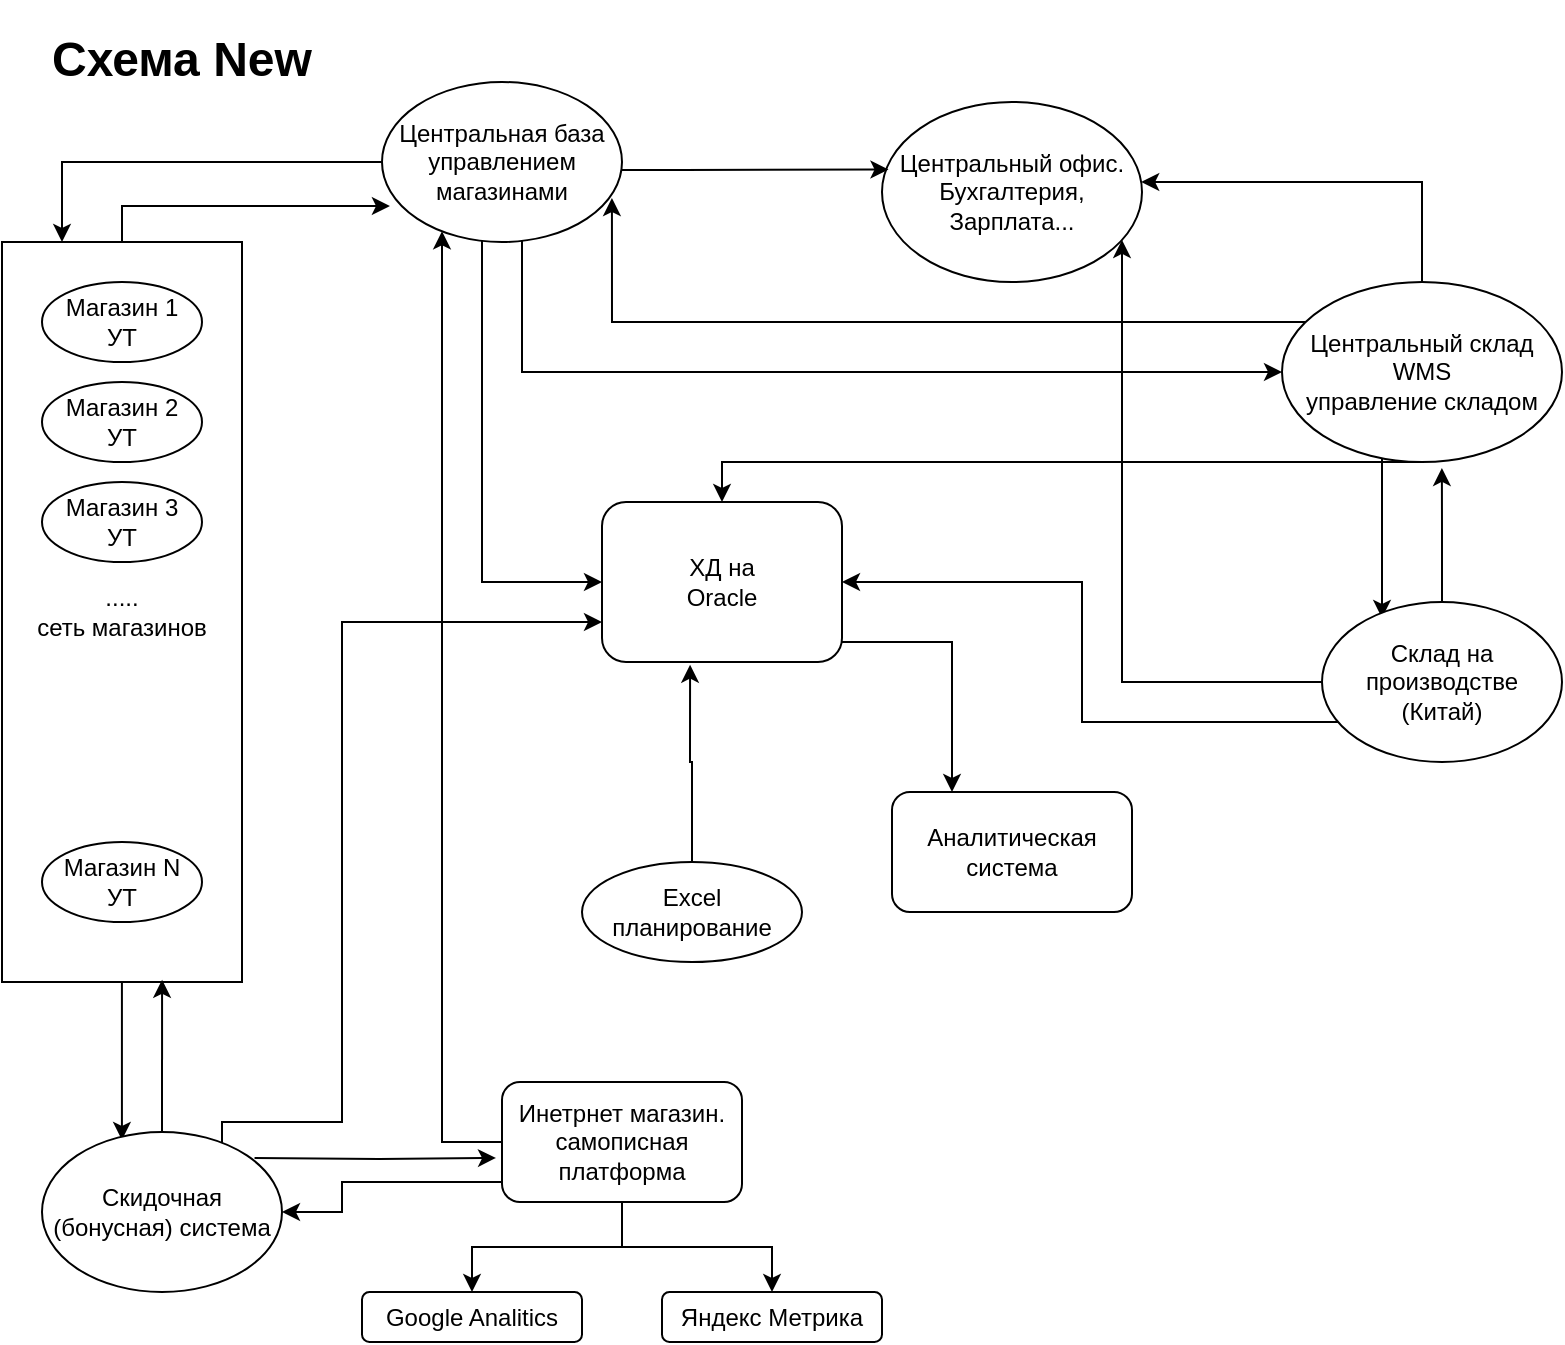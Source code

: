 <mxfile version="14.6.13" type="device"><diagram id="UFhCPCkR2WnteWgcuXRq" name="Страница 1"><mxGraphModel dx="1422" dy="2001" grid="1" gridSize="10" guides="1" tooltips="1" connect="1" arrows="1" fold="1" page="1" pageScale="1" pageWidth="827" pageHeight="1169" background="none" math="0" shadow="0"><root><mxCell id="0"/><mxCell id="1" parent="0"/><mxCell id="Pk7vV-5LnVBvvSUzDcdk-11" style="edgeStyle=orthogonalEdgeStyle;rounded=0;orthogonalLoop=1;jettySize=auto;html=1;entryX=0.033;entryY=0.775;entryDx=0;entryDy=0;entryPerimeter=0;" edge="1" parent="1" source="R5QbyTYdFeCCkTfJm4Or-22" target="Pk7vV-5LnVBvvSUzDcdk-1"><mxGeometry relative="1" as="geometry"><Array as="points"><mxPoint x="70" y="102"/></Array></mxGeometry></mxCell><mxCell id="Pk7vV-5LnVBvvSUzDcdk-15" style="edgeStyle=orthogonalEdgeStyle;rounded=0;orthogonalLoop=1;jettySize=auto;html=1;entryX=0.333;entryY=0.05;entryDx=0;entryDy=0;entryPerimeter=0;" edge="1" parent="1" source="R5QbyTYdFeCCkTfJm4Or-22" target="Pk7vV-5LnVBvvSUzDcdk-14"><mxGeometry relative="1" as="geometry"/></mxCell><mxCell id="R5QbyTYdFeCCkTfJm4Or-22" value=".....&lt;br&gt;сеть магазинов" style="rounded=0;whiteSpace=wrap;html=1;" parent="1" vertex="1"><mxGeometry x="10" y="120" width="120" height="370" as="geometry"/></mxCell><mxCell id="DxLznTQZoj7ov-4Kp8nd-1" value="Магазин 1&lt;br&gt;УТ" style="ellipse;whiteSpace=wrap;html=1;" parent="1" vertex="1"><mxGeometry x="30" y="140" width="80" height="40" as="geometry"/></mxCell><mxCell id="DxLznTQZoj7ov-4Kp8nd-2" value="Магазин 2&lt;br&gt;УТ" style="ellipse;whiteSpace=wrap;html=1;" parent="1" vertex="1"><mxGeometry x="30" y="190" width="80" height="40" as="geometry"/></mxCell><mxCell id="DxLznTQZoj7ov-4Kp8nd-3" value="Магазин 3&lt;br&gt;УТ" style="ellipse;whiteSpace=wrap;html=1;" parent="1" vertex="1"><mxGeometry x="30" y="240" width="80" height="40" as="geometry"/></mxCell><mxCell id="DxLznTQZoj7ov-4Kp8nd-4" value="Магазин N&lt;br&gt;УТ" style="ellipse;whiteSpace=wrap;html=1;" parent="1" vertex="1"><mxGeometry x="30" y="420" width="80" height="40" as="geometry"/></mxCell><mxCell id="Pk7vV-5LnVBvvSUzDcdk-22" style="edgeStyle=orthogonalEdgeStyle;rounded=0;orthogonalLoop=1;jettySize=auto;html=1;entryX=0.25;entryY=0;entryDx=0;entryDy=0;" edge="1" parent="1" source="R5QbyTYdFeCCkTfJm4Or-1" target="Pk7vV-5LnVBvvSUzDcdk-19"><mxGeometry relative="1" as="geometry"><Array as="points"><mxPoint x="485" y="320"/></Array></mxGeometry></mxCell><mxCell id="R5QbyTYdFeCCkTfJm4Or-1" value="ХД на &lt;br&gt;Oracle" style="rounded=1;whiteSpace=wrap;html=1;" parent="1" vertex="1"><mxGeometry x="310" y="250" width="120" height="80" as="geometry"/></mxCell><mxCell id="R5QbyTYdFeCCkTfJm4Or-2" value="&lt;h1&gt;Схема New&lt;/h1&gt;" style="text;html=1;strokeColor=none;fillColor=none;spacing=5;spacingTop=-20;whiteSpace=wrap;overflow=hidden;rounded=0;" parent="1" vertex="1"><mxGeometry x="30" y="9" width="180" height="60" as="geometry"/></mxCell><mxCell id="R5QbyTYdFeCCkTfJm4Or-12" style="edgeStyle=orthogonalEdgeStyle;rounded=0;orthogonalLoop=1;jettySize=auto;html=1;entryX=0.367;entryY=1.017;entryDx=0;entryDy=0;entryPerimeter=0;" parent="1" source="R5QbyTYdFeCCkTfJm4Or-11" target="R5QbyTYdFeCCkTfJm4Or-1" edge="1"><mxGeometry relative="1" as="geometry"><mxPoint x="217" y="330" as="targetPoint"/></mxGeometry></mxCell><mxCell id="R5QbyTYdFeCCkTfJm4Or-11" value="Excel&lt;br&gt;планирование" style="ellipse;whiteSpace=wrap;html=1;" parent="1" vertex="1"><mxGeometry x="300" y="430" width="110" height="50" as="geometry"/></mxCell><mxCell id="R5QbyTYdFeCCkTfJm4Or-17" value="" style="edgeStyle=orthogonalEdgeStyle;rounded=0;orthogonalLoop=1;jettySize=auto;html=1;" parent="1" source="R5QbyTYdFeCCkTfJm4Or-14" target="R5QbyTYdFeCCkTfJm4Or-16" edge="1"><mxGeometry relative="1" as="geometry"/></mxCell><mxCell id="R5QbyTYdFeCCkTfJm4Or-18" value="" style="edgeStyle=orthogonalEdgeStyle;rounded=0;orthogonalLoop=1;jettySize=auto;html=1;entryX=0.5;entryY=0;entryDx=0;entryDy=0;" parent="1" source="R5QbyTYdFeCCkTfJm4Or-14" target="R5QbyTYdFeCCkTfJm4Or-15" edge="1"><mxGeometry relative="1" as="geometry"/></mxCell><mxCell id="Pk7vV-5LnVBvvSUzDcdk-7" style="edgeStyle=orthogonalEdgeStyle;rounded=0;orthogonalLoop=1;jettySize=auto;html=1;" edge="1" parent="1" source="R5QbyTYdFeCCkTfJm4Or-14" target="Pk7vV-5LnVBvvSUzDcdk-1"><mxGeometry relative="1" as="geometry"><Array as="points"><mxPoint x="230" y="570"/></Array></mxGeometry></mxCell><mxCell id="Pk7vV-5LnVBvvSUzDcdk-18" style="edgeStyle=orthogonalEdgeStyle;rounded=0;orthogonalLoop=1;jettySize=auto;html=1;entryX=1;entryY=0.5;entryDx=0;entryDy=0;" edge="1" parent="1" target="Pk7vV-5LnVBvvSUzDcdk-14"><mxGeometry relative="1" as="geometry"><mxPoint x="270" y="600" as="sourcePoint"/><mxPoint x="160" y="605" as="targetPoint"/><Array as="points"><mxPoint x="270" y="590"/><mxPoint x="180" y="590"/><mxPoint x="180" y="605"/></Array></mxGeometry></mxCell><mxCell id="R5QbyTYdFeCCkTfJm4Or-14" value="Инетрнет магазин.&lt;br&gt;самописная платформа" style="rounded=1;whiteSpace=wrap;html=1;" parent="1" vertex="1"><mxGeometry x="260" y="540" width="120" height="60" as="geometry"/></mxCell><mxCell id="R5QbyTYdFeCCkTfJm4Or-15" value="Google Analitics" style="rounded=1;whiteSpace=wrap;html=1;" parent="1" vertex="1"><mxGeometry x="190" y="645" width="110" height="25" as="geometry"/></mxCell><mxCell id="R5QbyTYdFeCCkTfJm4Or-16" value="Яндекс Метрика" style="rounded=1;whiteSpace=wrap;html=1;" parent="1" vertex="1"><mxGeometry x="340" y="645" width="110" height="25" as="geometry"/></mxCell><mxCell id="R5QbyTYdFeCCkTfJm4Or-19" value="Центральный офис.&lt;br&gt;Бухгалтерия, Зарплата..." style="ellipse;whiteSpace=wrap;html=1;" parent="1" vertex="1"><mxGeometry x="450" y="50" width="130" height="90" as="geometry"/></mxCell><mxCell id="Pk7vV-5LnVBvvSUzDcdk-20" style="edgeStyle=orthogonalEdgeStyle;rounded=0;orthogonalLoop=1;jettySize=auto;html=1;entryX=0.5;entryY=0;entryDx=0;entryDy=0;" edge="1" parent="1" source="R5QbyTYdFeCCkTfJm4Or-20" target="R5QbyTYdFeCCkTfJm4Or-1"><mxGeometry relative="1" as="geometry"><Array as="points"><mxPoint x="370" y="230"/></Array></mxGeometry></mxCell><mxCell id="Pk7vV-5LnVBvvSUzDcdk-23" style="edgeStyle=orthogonalEdgeStyle;rounded=0;orthogonalLoop=1;jettySize=auto;html=1;entryX=0.25;entryY=0.125;entryDx=0;entryDy=0;entryPerimeter=0;" edge="1" parent="1"><mxGeometry relative="1" as="geometry"><mxPoint x="700" y="226.124" as="sourcePoint"/><mxPoint x="700" y="308" as="targetPoint"/><Array as="points"><mxPoint x="700" y="248"/><mxPoint x="700" y="248"/></Array></mxGeometry></mxCell><mxCell id="Pk7vV-5LnVBvvSUzDcdk-28" style="edgeStyle=orthogonalEdgeStyle;rounded=0;orthogonalLoop=1;jettySize=auto;html=1;" edge="1" parent="1" source="R5QbyTYdFeCCkTfJm4Or-20" target="R5QbyTYdFeCCkTfJm4Or-19"><mxGeometry relative="1" as="geometry"><Array as="points"><mxPoint x="720" y="90"/></Array></mxGeometry></mxCell><mxCell id="Pk7vV-5LnVBvvSUzDcdk-29" style="edgeStyle=orthogonalEdgeStyle;rounded=0;orthogonalLoop=1;jettySize=auto;html=1;entryX=0.958;entryY=0.725;entryDx=0;entryDy=0;entryPerimeter=0;" edge="1" parent="1" source="R5QbyTYdFeCCkTfJm4Or-20" target="Pk7vV-5LnVBvvSUzDcdk-1"><mxGeometry relative="1" as="geometry"><Array as="points"><mxPoint x="315" y="160"/></Array></mxGeometry></mxCell><mxCell id="R5QbyTYdFeCCkTfJm4Or-20" value="Центральный склад&lt;br&gt;WMS&lt;br&gt;управление складом" style="ellipse;whiteSpace=wrap;html=1;" parent="1" vertex="1"><mxGeometry x="650" y="140" width="140" height="90" as="geometry"/></mxCell><mxCell id="R5QbyTYdFeCCkTfJm4Or-23" style="edgeStyle=orthogonalEdgeStyle;rounded=0;orthogonalLoop=1;jettySize=auto;html=1;exitX=0.5;exitY=1;exitDx=0;exitDy=0;" parent="1" source="R5QbyTYdFeCCkTfJm4Or-22" target="R5QbyTYdFeCCkTfJm4Or-22" edge="1"><mxGeometry relative="1" as="geometry"/></mxCell><mxCell id="Pk7vV-5LnVBvvSUzDcdk-4" style="edgeStyle=orthogonalEdgeStyle;rounded=0;orthogonalLoop=1;jettySize=auto;html=1;entryX=0.571;entryY=1.033;entryDx=0;entryDy=0;entryPerimeter=0;" edge="1" parent="1" source="vWsV1zjqS9i2aI4yldNs-5" target="R5QbyTYdFeCCkTfJm4Or-20"><mxGeometry relative="1" as="geometry"/></mxCell><mxCell id="Pk7vV-5LnVBvvSUzDcdk-21" style="edgeStyle=orthogonalEdgeStyle;rounded=0;orthogonalLoop=1;jettySize=auto;html=1;" edge="1" parent="1" source="vWsV1zjqS9i2aI4yldNs-5" target="R5QbyTYdFeCCkTfJm4Or-1"><mxGeometry relative="1" as="geometry"><Array as="points"><mxPoint x="550" y="360"/><mxPoint x="550" y="290"/></Array></mxGeometry></mxCell><mxCell id="Pk7vV-5LnVBvvSUzDcdk-32" style="edgeStyle=orthogonalEdgeStyle;rounded=0;orthogonalLoop=1;jettySize=auto;html=1;" edge="1" parent="1" source="vWsV1zjqS9i2aI4yldNs-5" target="R5QbyTYdFeCCkTfJm4Or-19"><mxGeometry relative="1" as="geometry"><Array as="points"><mxPoint x="570" y="340"/></Array></mxGeometry></mxCell><mxCell id="vWsV1zjqS9i2aI4yldNs-5" value="Склад на производстве (Китай)" style="ellipse;whiteSpace=wrap;html=1;" parent="1" vertex="1"><mxGeometry x="670" y="300" width="120" height="80" as="geometry"/></mxCell><mxCell id="Pk7vV-5LnVBvvSUzDcdk-3" style="edgeStyle=orthogonalEdgeStyle;rounded=0;orthogonalLoop=1;jettySize=auto;html=1;entryX=0.025;entryY=0.375;entryDx=0;entryDy=0;entryPerimeter=0;" edge="1" parent="1" source="Pk7vV-5LnVBvvSUzDcdk-1" target="R5QbyTYdFeCCkTfJm4Or-19"><mxGeometry relative="1" as="geometry"><Array as="points"><mxPoint x="350" y="84"/><mxPoint x="350" y="84"/></Array></mxGeometry></mxCell><mxCell id="Pk7vV-5LnVBvvSUzDcdk-10" style="edgeStyle=orthogonalEdgeStyle;rounded=0;orthogonalLoop=1;jettySize=auto;html=1;entryX=0.25;entryY=0;entryDx=0;entryDy=0;" edge="1" parent="1" source="Pk7vV-5LnVBvvSUzDcdk-1" target="R5QbyTYdFeCCkTfJm4Or-22"><mxGeometry relative="1" as="geometry"/></mxCell><mxCell id="Pk7vV-5LnVBvvSUzDcdk-26" style="edgeStyle=orthogonalEdgeStyle;rounded=0;orthogonalLoop=1;jettySize=auto;html=1;entryX=0;entryY=0.5;entryDx=0;entryDy=0;" edge="1" parent="1" source="Pk7vV-5LnVBvvSUzDcdk-1" target="R5QbyTYdFeCCkTfJm4Or-1"><mxGeometry relative="1" as="geometry"><Array as="points"><mxPoint x="250" y="290"/></Array></mxGeometry></mxCell><mxCell id="Pk7vV-5LnVBvvSUzDcdk-30" style="edgeStyle=orthogonalEdgeStyle;rounded=0;orthogonalLoop=1;jettySize=auto;html=1;entryX=0;entryY=0.5;entryDx=0;entryDy=0;" edge="1" parent="1" source="Pk7vV-5LnVBvvSUzDcdk-1" target="R5QbyTYdFeCCkTfJm4Or-20"><mxGeometry relative="1" as="geometry"><Array as="points"><mxPoint x="270" y="185"/></Array></mxGeometry></mxCell><mxCell id="Pk7vV-5LnVBvvSUzDcdk-1" value="Центральная база управлением магазинами" style="ellipse;whiteSpace=wrap;html=1;" vertex="1" parent="1"><mxGeometry x="200" y="40" width="120" height="80" as="geometry"/></mxCell><mxCell id="Pk7vV-5LnVBvvSUzDcdk-16" style="edgeStyle=orthogonalEdgeStyle;rounded=0;orthogonalLoop=1;jettySize=auto;html=1;entryX=0.667;entryY=0.997;entryDx=0;entryDy=0;entryPerimeter=0;" edge="1" parent="1" source="Pk7vV-5LnVBvvSUzDcdk-14" target="R5QbyTYdFeCCkTfJm4Or-22"><mxGeometry relative="1" as="geometry"/></mxCell><mxCell id="Pk7vV-5LnVBvvSUzDcdk-17" style="edgeStyle=orthogonalEdgeStyle;rounded=0;orthogonalLoop=1;jettySize=auto;html=1;entryX=-0.025;entryY=0.633;entryDx=0;entryDy=0;entryPerimeter=0;" edge="1" parent="1" target="R5QbyTYdFeCCkTfJm4Or-14"><mxGeometry relative="1" as="geometry"><mxPoint x="136.269" y="578" as="sourcePoint"/><mxPoint x="230" y="578" as="targetPoint"/><Array as="points"/></mxGeometry></mxCell><mxCell id="Pk7vV-5LnVBvvSUzDcdk-27" style="edgeStyle=orthogonalEdgeStyle;rounded=0;orthogonalLoop=1;jettySize=auto;html=1;entryX=0;entryY=0.75;entryDx=0;entryDy=0;" edge="1" parent="1" source="Pk7vV-5LnVBvvSUzDcdk-14" target="R5QbyTYdFeCCkTfJm4Or-1"><mxGeometry relative="1" as="geometry"><Array as="points"><mxPoint x="120" y="560"/><mxPoint x="180" y="560"/><mxPoint x="180" y="310"/></Array></mxGeometry></mxCell><mxCell id="Pk7vV-5LnVBvvSUzDcdk-14" value="Скидочная (бонусная) система" style="ellipse;whiteSpace=wrap;html=1;" vertex="1" parent="1"><mxGeometry x="30" y="565" width="120" height="80" as="geometry"/></mxCell><mxCell id="Pk7vV-5LnVBvvSUzDcdk-19" value="Аналитическая система" style="rounded=1;whiteSpace=wrap;html=1;" vertex="1" parent="1"><mxGeometry x="455" y="395" width="120" height="60" as="geometry"/></mxCell></root></mxGraphModel></diagram></mxfile>